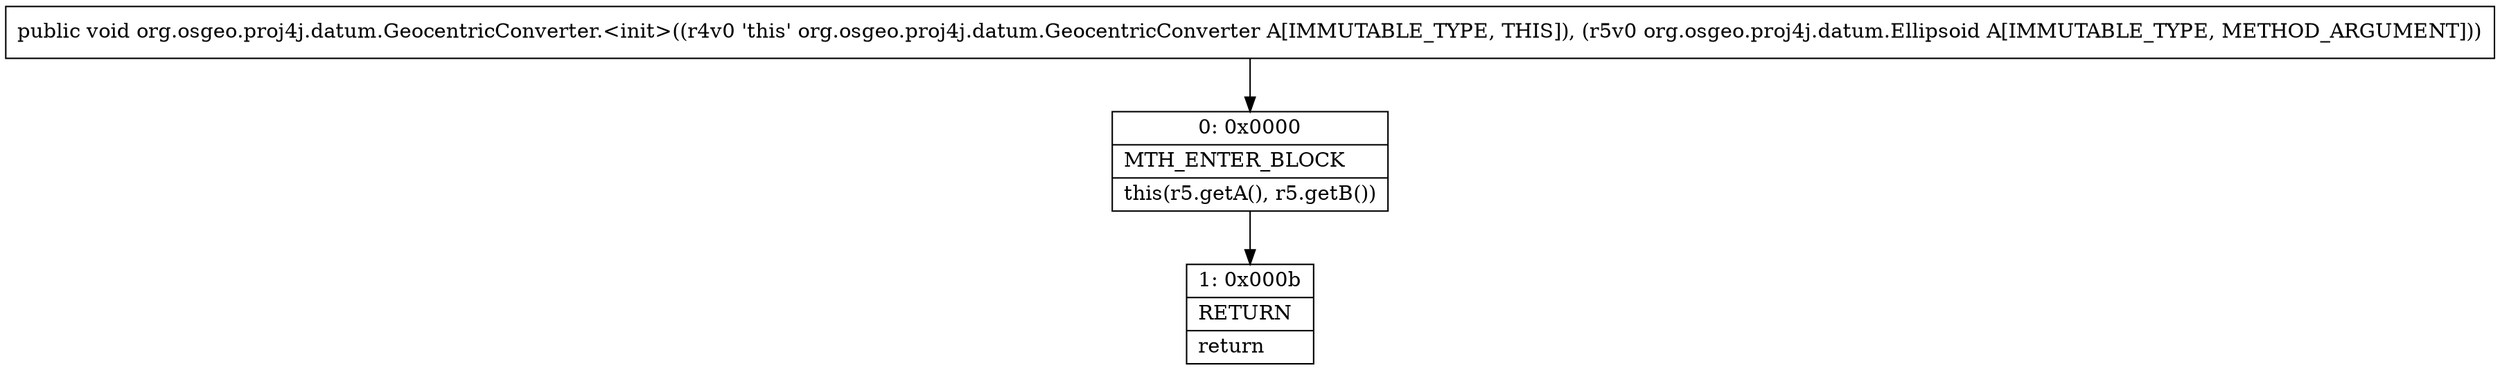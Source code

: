 digraph "CFG fororg.osgeo.proj4j.datum.GeocentricConverter.\<init\>(Lorg\/osgeo\/proj4j\/datum\/Ellipsoid;)V" {
Node_0 [shape=record,label="{0\:\ 0x0000|MTH_ENTER_BLOCK\l|this(r5.getA(), r5.getB())\l}"];
Node_1 [shape=record,label="{1\:\ 0x000b|RETURN\l|return\l}"];
MethodNode[shape=record,label="{public void org.osgeo.proj4j.datum.GeocentricConverter.\<init\>((r4v0 'this' org.osgeo.proj4j.datum.GeocentricConverter A[IMMUTABLE_TYPE, THIS]), (r5v0 org.osgeo.proj4j.datum.Ellipsoid A[IMMUTABLE_TYPE, METHOD_ARGUMENT])) }"];
MethodNode -> Node_0;
Node_0 -> Node_1;
}

